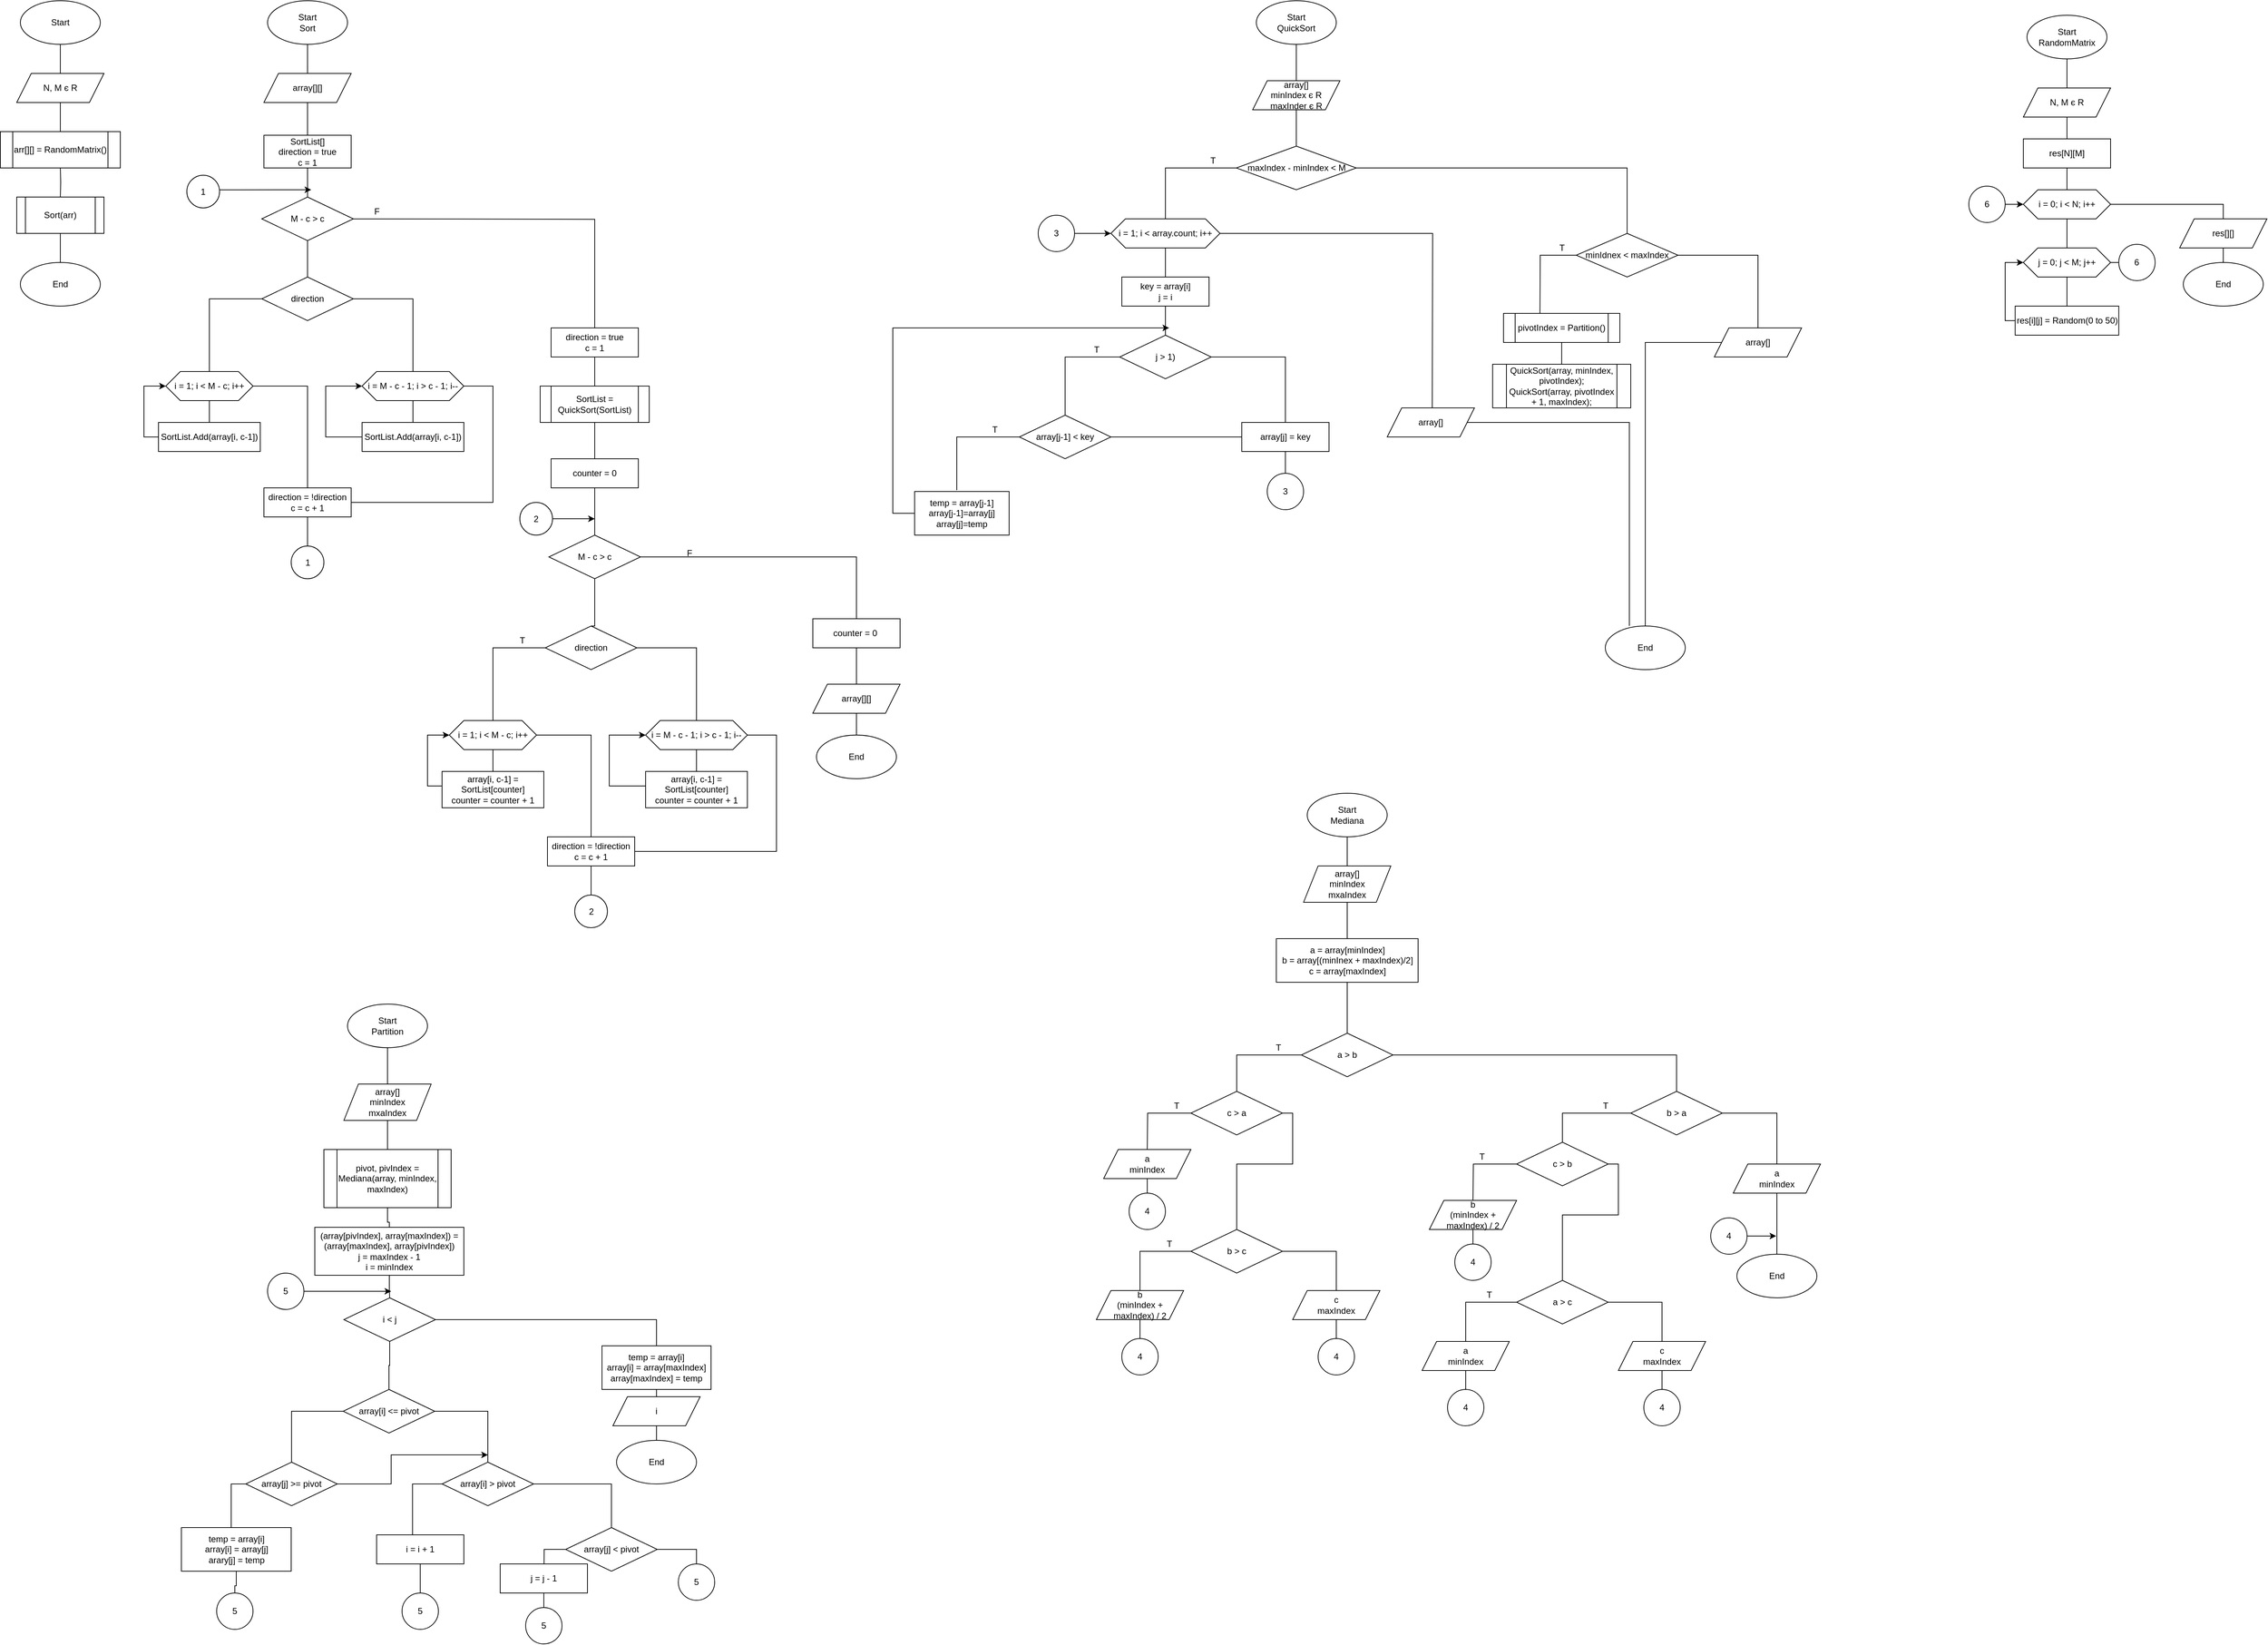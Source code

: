 <mxfile version="20.0.0" type="device"><diagram id="8fDNAO0cJU4W9o450EP1" name="Page-1"><mxGraphModel dx="3453" dy="2083" grid="1" gridSize="10" guides="1" tooltips="1" connect="1" arrows="1" fold="1" page="1" pageScale="1" pageWidth="827" pageHeight="1169" math="0" shadow="0"><root><mxCell id="0"/><mxCell id="1" parent="0"/><mxCell id="X4w6OjcHFwH2eFNnVuZT-3" style="edgeStyle=orthogonalEdgeStyle;rounded=0;orthogonalLoop=1;jettySize=auto;html=1;entryX=0.5;entryY=0;entryDx=0;entryDy=0;endArrow=none;endFill=0;" edge="1" parent="1" source="X4w6OjcHFwH2eFNnVuZT-1" target="X4w6OjcHFwH2eFNnVuZT-2"><mxGeometry relative="1" as="geometry"/></mxCell><mxCell id="X4w6OjcHFwH2eFNnVuZT-1" value="Start" style="ellipse;whiteSpace=wrap;html=1;" vertex="1" parent="1"><mxGeometry x="140" y="40" width="110" height="60" as="geometry"/></mxCell><mxCell id="X4w6OjcHFwH2eFNnVuZT-5" style="edgeStyle=orthogonalEdgeStyle;rounded=0;orthogonalLoop=1;jettySize=auto;html=1;entryX=0.5;entryY=0;entryDx=0;entryDy=0;endArrow=none;endFill=0;" edge="1" parent="1" source="X4w6OjcHFwH2eFNnVuZT-2" target="X4w6OjcHFwH2eFNnVuZT-4"><mxGeometry relative="1" as="geometry"/></mxCell><mxCell id="X4w6OjcHFwH2eFNnVuZT-2" value="N, M є R" style="shape=parallelogram;perimeter=parallelogramPerimeter;whiteSpace=wrap;html=1;fixedSize=1;" vertex="1" parent="1"><mxGeometry x="135" y="140.0" width="120" height="40" as="geometry"/></mxCell><mxCell id="X4w6OjcHFwH2eFNnVuZT-4" value="arr[][] = RandomMatrix()" style="shape=process;whiteSpace=wrap;html=1;backgroundOutline=1;" vertex="1" parent="1"><mxGeometry x="112.5" y="220" width="165" height="50" as="geometry"/></mxCell><mxCell id="X4w6OjcHFwH2eFNnVuZT-7" style="edgeStyle=orthogonalEdgeStyle;rounded=0;orthogonalLoop=1;jettySize=auto;html=1;entryX=0.5;entryY=1;entryDx=0;entryDy=0;endArrow=none;endFill=0;" edge="1" parent="1" target="X4w6OjcHFwH2eFNnVuZT-4"><mxGeometry relative="1" as="geometry"><mxPoint x="195" y="310" as="sourcePoint"/></mxGeometry></mxCell><mxCell id="X4w6OjcHFwH2eFNnVuZT-12" style="edgeStyle=orthogonalEdgeStyle;rounded=0;orthogonalLoop=1;jettySize=auto;html=1;entryX=0.5;entryY=0;entryDx=0;entryDy=0;endArrow=none;endFill=0;" edge="1" parent="1" source="X4w6OjcHFwH2eFNnVuZT-10" target="X4w6OjcHFwH2eFNnVuZT-11"><mxGeometry relative="1" as="geometry"/></mxCell><mxCell id="X4w6OjcHFwH2eFNnVuZT-10" value="Sort(arr)" style="shape=process;whiteSpace=wrap;html=1;backgroundOutline=1;" vertex="1" parent="1"><mxGeometry x="135" y="310" width="120" height="50" as="geometry"/></mxCell><mxCell id="X4w6OjcHFwH2eFNnVuZT-11" value="End" style="ellipse;whiteSpace=wrap;html=1;" vertex="1" parent="1"><mxGeometry x="140" y="400" width="110" height="60" as="geometry"/></mxCell><mxCell id="X4w6OjcHFwH2eFNnVuZT-15" style="edgeStyle=orthogonalEdgeStyle;rounded=0;orthogonalLoop=1;jettySize=auto;html=1;endArrow=none;endFill=0;" edge="1" parent="1" source="X4w6OjcHFwH2eFNnVuZT-13" target="X4w6OjcHFwH2eFNnVuZT-14"><mxGeometry relative="1" as="geometry"/></mxCell><mxCell id="X4w6OjcHFwH2eFNnVuZT-13" value="Start&lt;br&gt;Sort" style="ellipse;whiteSpace=wrap;html=1;" vertex="1" parent="1"><mxGeometry x="480" y="40" width="110" height="60" as="geometry"/></mxCell><mxCell id="X4w6OjcHFwH2eFNnVuZT-17" style="edgeStyle=orthogonalEdgeStyle;rounded=0;orthogonalLoop=1;jettySize=auto;html=1;entryX=0.5;entryY=0;entryDx=0;entryDy=0;endArrow=none;endFill=0;" edge="1" parent="1" source="X4w6OjcHFwH2eFNnVuZT-14" target="X4w6OjcHFwH2eFNnVuZT-16"><mxGeometry relative="1" as="geometry"/></mxCell><mxCell id="X4w6OjcHFwH2eFNnVuZT-14" value="array[][]" style="shape=parallelogram;perimeter=parallelogramPerimeter;whiteSpace=wrap;html=1;fixedSize=1;" vertex="1" parent="1"><mxGeometry x="475" y="140.0" width="120" height="40" as="geometry"/></mxCell><mxCell id="X4w6OjcHFwH2eFNnVuZT-19" style="edgeStyle=orthogonalEdgeStyle;rounded=0;orthogonalLoop=1;jettySize=auto;html=1;entryX=0.5;entryY=0;entryDx=0;entryDy=0;endArrow=none;endFill=0;" edge="1" parent="1" source="X4w6OjcHFwH2eFNnVuZT-16"><mxGeometry relative="1" as="geometry"><mxPoint x="535" y="310" as="targetPoint"/></mxGeometry></mxCell><mxCell id="X4w6OjcHFwH2eFNnVuZT-16" value="SortList[]&lt;br&gt;direction = true&lt;br&gt;c = 1" style="rounded=0;whiteSpace=wrap;html=1;" vertex="1" parent="1"><mxGeometry x="475" y="225" width="120" height="45" as="geometry"/></mxCell><mxCell id="X4w6OjcHFwH2eFNnVuZT-46" style="edgeStyle=orthogonalEdgeStyle;rounded=0;orthogonalLoop=1;jettySize=auto;html=1;entryX=0.5;entryY=0;entryDx=0;entryDy=0;endArrow=none;endFill=0;" edge="1" parent="1" target="X4w6OjcHFwH2eFNnVuZT-45"><mxGeometry relative="1" as="geometry"><mxPoint x="597.86" y="340.067" as="sourcePoint"/></mxGeometry></mxCell><mxCell id="X4w6OjcHFwH2eFNnVuZT-41" value="1" style="ellipse;whiteSpace=wrap;html=1;aspect=fixed;" vertex="1" parent="1"><mxGeometry x="369" y="280" width="45" height="45" as="geometry"/></mxCell><mxCell id="X4w6OjcHFwH2eFNnVuZT-50" style="edgeStyle=orthogonalEdgeStyle;rounded=0;orthogonalLoop=1;jettySize=auto;html=1;entryX=0.5;entryY=0;entryDx=0;entryDy=0;endArrow=none;endFill=0;" edge="1" parent="1" source="X4w6OjcHFwH2eFNnVuZT-45" target="X4w6OjcHFwH2eFNnVuZT-49"><mxGeometry relative="1" as="geometry"/></mxCell><mxCell id="X4w6OjcHFwH2eFNnVuZT-45" value="direction = true&lt;br&gt;c = 1" style="rounded=0;whiteSpace=wrap;html=1;" vertex="1" parent="1"><mxGeometry x="870" y="490" width="120" height="40" as="geometry"/></mxCell><mxCell id="X4w6OjcHFwH2eFNnVuZT-91" style="edgeStyle=orthogonalEdgeStyle;rounded=0;orthogonalLoop=1;jettySize=auto;html=1;entryX=0.5;entryY=0;entryDx=0;entryDy=0;endArrow=none;endFill=0;" edge="1" parent="1" source="X4w6OjcHFwH2eFNnVuZT-49" target="X4w6OjcHFwH2eFNnVuZT-90"><mxGeometry relative="1" as="geometry"/></mxCell><mxCell id="X4w6OjcHFwH2eFNnVuZT-49" value="SortList = QuickSort(SortList)" style="shape=process;whiteSpace=wrap;html=1;backgroundOutline=1;" vertex="1" parent="1"><mxGeometry x="855" y="570" width="150" height="50" as="geometry"/></mxCell><mxCell id="X4w6OjcHFwH2eFNnVuZT-52" style="edgeStyle=orthogonalEdgeStyle;rounded=0;orthogonalLoop=1;jettySize=auto;html=1;entryX=0.5;entryY=0;entryDx=0;entryDy=0;endArrow=none;endFill=0;" edge="1" parent="1" source="X4w6OjcHFwH2eFNnVuZT-53" target="X4w6OjcHFwH2eFNnVuZT-56"><mxGeometry relative="1" as="geometry"/></mxCell><mxCell id="X4w6OjcHFwH2eFNnVuZT-53" value="M - c &amp;gt; c" style="rhombus;whiteSpace=wrap;html=1;" vertex="1" parent="1"><mxGeometry x="472" y="310" width="126" height="60" as="geometry"/></mxCell><mxCell id="X4w6OjcHFwH2eFNnVuZT-54" style="edgeStyle=orthogonalEdgeStyle;rounded=0;orthogonalLoop=1;jettySize=auto;html=1;endArrow=none;endFill=0;" edge="1" parent="1" source="X4w6OjcHFwH2eFNnVuZT-56" target="X4w6OjcHFwH2eFNnVuZT-59"><mxGeometry relative="1" as="geometry"/></mxCell><mxCell id="X4w6OjcHFwH2eFNnVuZT-55" style="edgeStyle=orthogonalEdgeStyle;rounded=0;orthogonalLoop=1;jettySize=auto;html=1;entryX=0.5;entryY=0;entryDx=0;entryDy=0;endArrow=none;endFill=0;" edge="1" parent="1" source="X4w6OjcHFwH2eFNnVuZT-56" target="X4w6OjcHFwH2eFNnVuZT-64"><mxGeometry relative="1" as="geometry"/></mxCell><mxCell id="X4w6OjcHFwH2eFNnVuZT-56" value="direction" style="rhombus;whiteSpace=wrap;html=1;" vertex="1" parent="1"><mxGeometry x="472" y="420" width="126" height="60" as="geometry"/></mxCell><mxCell id="X4w6OjcHFwH2eFNnVuZT-57" value="" style="edgeStyle=orthogonalEdgeStyle;rounded=0;orthogonalLoop=1;jettySize=auto;html=1;endArrow=none;endFill=0;" edge="1" parent="1" source="X4w6OjcHFwH2eFNnVuZT-59"><mxGeometry relative="1" as="geometry"><mxPoint x="400" y="640.0" as="targetPoint"/></mxGeometry></mxCell><mxCell id="X4w6OjcHFwH2eFNnVuZT-58" style="edgeStyle=orthogonalEdgeStyle;rounded=0;orthogonalLoop=1;jettySize=auto;html=1;endArrow=none;endFill=0;" edge="1" parent="1" source="X4w6OjcHFwH2eFNnVuZT-59" target="X4w6OjcHFwH2eFNnVuZT-68"><mxGeometry relative="1" as="geometry"/></mxCell><mxCell id="X4w6OjcHFwH2eFNnVuZT-59" value="i = 1; i &amp;lt; M - c; i++" style="shape=hexagon;perimeter=hexagonPerimeter2;whiteSpace=wrap;html=1;fixedSize=1;" vertex="1" parent="1"><mxGeometry x="340" y="550" width="120" height="40" as="geometry"/></mxCell><mxCell id="X4w6OjcHFwH2eFNnVuZT-60" style="edgeStyle=orthogonalEdgeStyle;rounded=0;orthogonalLoop=1;jettySize=auto;html=1;endArrow=classic;endFill=1;entryX=0;entryY=0.5;entryDx=0;entryDy=0;" edge="1" parent="1" source="X4w6OjcHFwH2eFNnVuZT-61" target="X4w6OjcHFwH2eFNnVuZT-59"><mxGeometry relative="1" as="geometry"><mxPoint x="330" y="570" as="targetPoint"/><Array as="points"><mxPoint x="310" y="640"/><mxPoint x="310" y="570"/></Array></mxGeometry></mxCell><mxCell id="X4w6OjcHFwH2eFNnVuZT-61" value="SortList.Add(array[i, c-1])" style="rounded=0;whiteSpace=wrap;html=1;" vertex="1" parent="1"><mxGeometry x="330" y="620" width="140" height="40" as="geometry"/></mxCell><mxCell id="X4w6OjcHFwH2eFNnVuZT-62" style="edgeStyle=orthogonalEdgeStyle;rounded=0;orthogonalLoop=1;jettySize=auto;html=1;entryX=0.5;entryY=0;entryDx=0;entryDy=0;endArrow=none;endFill=0;" edge="1" parent="1" source="X4w6OjcHFwH2eFNnVuZT-64" target="X4w6OjcHFwH2eFNnVuZT-66"><mxGeometry relative="1" as="geometry"/></mxCell><mxCell id="X4w6OjcHFwH2eFNnVuZT-63" style="edgeStyle=orthogonalEdgeStyle;rounded=0;orthogonalLoop=1;jettySize=auto;html=1;endArrow=none;endFill=0;entryX=1;entryY=0.75;entryDx=0;entryDy=0;" edge="1" parent="1" source="X4w6OjcHFwH2eFNnVuZT-64" target="X4w6OjcHFwH2eFNnVuZT-68"><mxGeometry relative="1" as="geometry"><mxPoint x="780" y="730" as="targetPoint"/><Array as="points"><mxPoint x="790" y="570"/><mxPoint x="790" y="730"/><mxPoint x="595" y="730"/></Array></mxGeometry></mxCell><mxCell id="X4w6OjcHFwH2eFNnVuZT-64" value="i = M - c - 1; i &amp;gt; c - 1; i--" style="shape=hexagon;perimeter=hexagonPerimeter2;whiteSpace=wrap;html=1;fixedSize=1;" vertex="1" parent="1"><mxGeometry x="610" y="550" width="140" height="40" as="geometry"/></mxCell><mxCell id="X4w6OjcHFwH2eFNnVuZT-65" style="edgeStyle=orthogonalEdgeStyle;rounded=0;orthogonalLoop=1;jettySize=auto;html=1;endArrow=classic;endFill=1;entryX=0;entryY=0.5;entryDx=0;entryDy=0;" edge="1" parent="1" source="X4w6OjcHFwH2eFNnVuZT-66" target="X4w6OjcHFwH2eFNnVuZT-64"><mxGeometry relative="1" as="geometry"><mxPoint x="570" y="570" as="targetPoint"/><Array as="points"><mxPoint x="560" y="640"/><mxPoint x="560" y="570"/></Array></mxGeometry></mxCell><mxCell id="X4w6OjcHFwH2eFNnVuZT-66" value="SortList.Add(array[i, c-1])" style="rounded=0;whiteSpace=wrap;html=1;" vertex="1" parent="1"><mxGeometry x="610" y="620" width="140" height="40" as="geometry"/></mxCell><mxCell id="X4w6OjcHFwH2eFNnVuZT-67" style="edgeStyle=orthogonalEdgeStyle;rounded=0;orthogonalLoop=1;jettySize=auto;html=1;entryX=0.5;entryY=0;entryDx=0;entryDy=0;endArrow=none;endFill=0;" edge="1" parent="1" source="X4w6OjcHFwH2eFNnVuZT-68" target="X4w6OjcHFwH2eFNnVuZT-69"><mxGeometry relative="1" as="geometry"/></mxCell><mxCell id="X4w6OjcHFwH2eFNnVuZT-68" value="direction = !direction&lt;br&gt;c = c + 1" style="rounded=0;whiteSpace=wrap;html=1;" vertex="1" parent="1"><mxGeometry x="475" y="710" width="120" height="40" as="geometry"/></mxCell><mxCell id="X4w6OjcHFwH2eFNnVuZT-69" value="1" style="ellipse;whiteSpace=wrap;html=1;aspect=fixed;" vertex="1" parent="1"><mxGeometry x="512.5" y="790" width="45" height="45" as="geometry"/></mxCell><mxCell id="X4w6OjcHFwH2eFNnVuZT-70" style="edgeStyle=orthogonalEdgeStyle;rounded=0;orthogonalLoop=1;jettySize=auto;html=1;endArrow=classic;endFill=1;" edge="1" parent="1"><mxGeometry relative="1" as="geometry"><mxPoint x="540" y="300" as="targetPoint"/><mxPoint x="413.868" y="300.067" as="sourcePoint"/><Array as="points"><mxPoint x="440" y="300"/><mxPoint x="440" y="300"/></Array></mxGeometry></mxCell><mxCell id="X4w6OjcHFwH2eFNnVuZT-71" style="edgeStyle=orthogonalEdgeStyle;rounded=0;orthogonalLoop=1;jettySize=auto;html=1;entryX=0.5;entryY=0;entryDx=0;entryDy=0;endArrow=none;endFill=0;" edge="1" parent="1" source="X4w6OjcHFwH2eFNnVuZT-72" target="X4w6OjcHFwH2eFNnVuZT-75"><mxGeometry relative="1" as="geometry"><Array as="points"><mxPoint x="930" y="900"/></Array></mxGeometry></mxCell><mxCell id="X4w6OjcHFwH2eFNnVuZT-96" style="edgeStyle=orthogonalEdgeStyle;rounded=0;orthogonalLoop=1;jettySize=auto;html=1;entryX=0.5;entryY=0;entryDx=0;entryDy=0;endArrow=none;endFill=0;" edge="1" parent="1" source="X4w6OjcHFwH2eFNnVuZT-72" target="X4w6OjcHFwH2eFNnVuZT-95"><mxGeometry relative="1" as="geometry"/></mxCell><mxCell id="X4w6OjcHFwH2eFNnVuZT-72" value="M - c &amp;gt; c" style="rhombus;whiteSpace=wrap;html=1;" vertex="1" parent="1"><mxGeometry x="867" y="775" width="126" height="60" as="geometry"/></mxCell><mxCell id="X4w6OjcHFwH2eFNnVuZT-73" style="edgeStyle=orthogonalEdgeStyle;rounded=0;orthogonalLoop=1;jettySize=auto;html=1;endArrow=none;endFill=0;" edge="1" parent="1" source="X4w6OjcHFwH2eFNnVuZT-75" target="X4w6OjcHFwH2eFNnVuZT-78"><mxGeometry relative="1" as="geometry"/></mxCell><mxCell id="X4w6OjcHFwH2eFNnVuZT-74" style="edgeStyle=orthogonalEdgeStyle;rounded=0;orthogonalLoop=1;jettySize=auto;html=1;entryX=0.5;entryY=0;entryDx=0;entryDy=0;endArrow=none;endFill=0;" edge="1" parent="1" source="X4w6OjcHFwH2eFNnVuZT-75" target="X4w6OjcHFwH2eFNnVuZT-83"><mxGeometry relative="1" as="geometry"/></mxCell><mxCell id="X4w6OjcHFwH2eFNnVuZT-75" value="direction" style="rhombus;whiteSpace=wrap;html=1;" vertex="1" parent="1"><mxGeometry x="862" y="900" width="126" height="60" as="geometry"/></mxCell><mxCell id="X4w6OjcHFwH2eFNnVuZT-76" value="" style="edgeStyle=orthogonalEdgeStyle;rounded=0;orthogonalLoop=1;jettySize=auto;html=1;endArrow=none;endFill=0;" edge="1" parent="1" source="X4w6OjcHFwH2eFNnVuZT-78"><mxGeometry relative="1" as="geometry"><mxPoint x="790" y="1120.0" as="targetPoint"/></mxGeometry></mxCell><mxCell id="X4w6OjcHFwH2eFNnVuZT-77" style="edgeStyle=orthogonalEdgeStyle;rounded=0;orthogonalLoop=1;jettySize=auto;html=1;endArrow=none;endFill=0;" edge="1" parent="1" source="X4w6OjcHFwH2eFNnVuZT-78" target="X4w6OjcHFwH2eFNnVuZT-87"><mxGeometry relative="1" as="geometry"/></mxCell><mxCell id="X4w6OjcHFwH2eFNnVuZT-78" value="i = 1; i &amp;lt; M - c; i++" style="shape=hexagon;perimeter=hexagonPerimeter2;whiteSpace=wrap;html=1;fixedSize=1;" vertex="1" parent="1"><mxGeometry x="730" y="1030" width="120" height="40" as="geometry"/></mxCell><mxCell id="X4w6OjcHFwH2eFNnVuZT-79" style="edgeStyle=orthogonalEdgeStyle;rounded=0;orthogonalLoop=1;jettySize=auto;html=1;endArrow=classic;endFill=1;entryX=0;entryY=0.5;entryDx=0;entryDy=0;" edge="1" parent="1" source="X4w6OjcHFwH2eFNnVuZT-80" target="X4w6OjcHFwH2eFNnVuZT-78"><mxGeometry relative="1" as="geometry"><mxPoint x="720" y="1050" as="targetPoint"/><Array as="points"><mxPoint x="700" y="1120"/><mxPoint x="700" y="1050"/></Array></mxGeometry></mxCell><mxCell id="X4w6OjcHFwH2eFNnVuZT-80" value="array[i, c-1] = SortList[counter]&lt;br&gt;counter = counter + 1" style="rounded=0;whiteSpace=wrap;html=1;" vertex="1" parent="1"><mxGeometry x="720" y="1100" width="140" height="50" as="geometry"/></mxCell><mxCell id="X4w6OjcHFwH2eFNnVuZT-81" style="edgeStyle=orthogonalEdgeStyle;rounded=0;orthogonalLoop=1;jettySize=auto;html=1;entryX=0.5;entryY=0;entryDx=0;entryDy=0;endArrow=none;endFill=0;" edge="1" parent="1" source="X4w6OjcHFwH2eFNnVuZT-83" target="X4w6OjcHFwH2eFNnVuZT-85"><mxGeometry relative="1" as="geometry"/></mxCell><mxCell id="X4w6OjcHFwH2eFNnVuZT-82" style="edgeStyle=orthogonalEdgeStyle;rounded=0;orthogonalLoop=1;jettySize=auto;html=1;endArrow=none;endFill=0;entryX=1;entryY=0.75;entryDx=0;entryDy=0;" edge="1" parent="1" source="X4w6OjcHFwH2eFNnVuZT-83" target="X4w6OjcHFwH2eFNnVuZT-87"><mxGeometry relative="1" as="geometry"><mxPoint x="1170" y="1210" as="targetPoint"/><Array as="points"><mxPoint x="1180" y="1050"/><mxPoint x="1180" y="1210"/><mxPoint x="985" y="1210"/></Array></mxGeometry></mxCell><mxCell id="X4w6OjcHFwH2eFNnVuZT-83" value="i = M - c - 1; i &amp;gt; c - 1; i--" style="shape=hexagon;perimeter=hexagonPerimeter2;whiteSpace=wrap;html=1;fixedSize=1;" vertex="1" parent="1"><mxGeometry x="1000" y="1030" width="140" height="40" as="geometry"/></mxCell><mxCell id="X4w6OjcHFwH2eFNnVuZT-84" style="edgeStyle=orthogonalEdgeStyle;rounded=0;orthogonalLoop=1;jettySize=auto;html=1;endArrow=classic;endFill=1;entryX=0;entryY=0.5;entryDx=0;entryDy=0;" edge="1" parent="1" source="X4w6OjcHFwH2eFNnVuZT-85" target="X4w6OjcHFwH2eFNnVuZT-83"><mxGeometry relative="1" as="geometry"><mxPoint x="960" y="1050" as="targetPoint"/><Array as="points"><mxPoint x="950" y="1120"/><mxPoint x="950" y="1050"/></Array></mxGeometry></mxCell><mxCell id="X4w6OjcHFwH2eFNnVuZT-85" value="array[i, c-1] = SortList[counter]&lt;br&gt;counter = counter + 1" style="rounded=0;whiteSpace=wrap;html=1;" vertex="1" parent="1"><mxGeometry x="1000" y="1100" width="140" height="50" as="geometry"/></mxCell><mxCell id="X4w6OjcHFwH2eFNnVuZT-86" style="edgeStyle=orthogonalEdgeStyle;rounded=0;orthogonalLoop=1;jettySize=auto;html=1;entryX=0.5;entryY=0;entryDx=0;entryDy=0;endArrow=none;endFill=0;" edge="1" parent="1" source="X4w6OjcHFwH2eFNnVuZT-87" target="X4w6OjcHFwH2eFNnVuZT-88"><mxGeometry relative="1" as="geometry"/></mxCell><mxCell id="X4w6OjcHFwH2eFNnVuZT-87" value="direction = !direction&lt;br&gt;c = c + 1" style="rounded=0;whiteSpace=wrap;html=1;" vertex="1" parent="1"><mxGeometry x="865" y="1190" width="120" height="40" as="geometry"/></mxCell><mxCell id="X4w6OjcHFwH2eFNnVuZT-88" value="2" style="ellipse;whiteSpace=wrap;html=1;aspect=fixed;" vertex="1" parent="1"><mxGeometry x="902.5" y="1270" width="45" height="45" as="geometry"/></mxCell><mxCell id="X4w6OjcHFwH2eFNnVuZT-92" style="edgeStyle=orthogonalEdgeStyle;rounded=0;orthogonalLoop=1;jettySize=auto;html=1;entryX=0.5;entryY=0;entryDx=0;entryDy=0;endArrow=none;endFill=0;" edge="1" parent="1" source="X4w6OjcHFwH2eFNnVuZT-90" target="X4w6OjcHFwH2eFNnVuZT-72"><mxGeometry relative="1" as="geometry"/></mxCell><mxCell id="X4w6OjcHFwH2eFNnVuZT-90" value="counter = 0" style="rounded=0;whiteSpace=wrap;html=1;" vertex="1" parent="1"><mxGeometry x="870" y="670" width="120" height="40" as="geometry"/></mxCell><mxCell id="X4w6OjcHFwH2eFNnVuZT-94" style="edgeStyle=orthogonalEdgeStyle;rounded=0;orthogonalLoop=1;jettySize=auto;html=1;endArrow=classic;endFill=1;" edge="1" parent="1" source="X4w6OjcHFwH2eFNnVuZT-93"><mxGeometry relative="1" as="geometry"><mxPoint x="930" y="752.5" as="targetPoint"/></mxGeometry></mxCell><mxCell id="X4w6OjcHFwH2eFNnVuZT-93" value="2" style="ellipse;whiteSpace=wrap;html=1;aspect=fixed;" vertex="1" parent="1"><mxGeometry x="827" y="730" width="45" height="45" as="geometry"/></mxCell><mxCell id="X4w6OjcHFwH2eFNnVuZT-99" style="edgeStyle=orthogonalEdgeStyle;rounded=0;orthogonalLoop=1;jettySize=auto;html=1;entryX=0.5;entryY=0;entryDx=0;entryDy=0;endArrow=none;endFill=0;" edge="1" parent="1" source="X4w6OjcHFwH2eFNnVuZT-95" target="X4w6OjcHFwH2eFNnVuZT-98"><mxGeometry relative="1" as="geometry"/></mxCell><mxCell id="X4w6OjcHFwH2eFNnVuZT-95" value="counter = 0&amp;nbsp;" style="rounded=0;whiteSpace=wrap;html=1;" vertex="1" parent="1"><mxGeometry x="1230" y="890" width="120" height="40" as="geometry"/></mxCell><mxCell id="X4w6OjcHFwH2eFNnVuZT-101" style="edgeStyle=orthogonalEdgeStyle;rounded=0;orthogonalLoop=1;jettySize=auto;html=1;entryX=0.5;entryY=0;entryDx=0;entryDy=0;endArrow=none;endFill=0;" edge="1" parent="1" source="X4w6OjcHFwH2eFNnVuZT-98" target="X4w6OjcHFwH2eFNnVuZT-100"><mxGeometry relative="1" as="geometry"/></mxCell><mxCell id="X4w6OjcHFwH2eFNnVuZT-98" value="array[][]" style="shape=parallelogram;perimeter=parallelogramPerimeter;whiteSpace=wrap;html=1;fixedSize=1;" vertex="1" parent="1"><mxGeometry x="1230" y="980.0" width="120" height="40" as="geometry"/></mxCell><mxCell id="X4w6OjcHFwH2eFNnVuZT-100" value="End" style="ellipse;whiteSpace=wrap;html=1;" vertex="1" parent="1"><mxGeometry x="1235" y="1050" width="110" height="60" as="geometry"/></mxCell><mxCell id="X4w6OjcHFwH2eFNnVuZT-104" style="edgeStyle=orthogonalEdgeStyle;rounded=0;orthogonalLoop=1;jettySize=auto;html=1;entryX=0.5;entryY=0;entryDx=0;entryDy=0;endArrow=none;endFill=0;" edge="1" parent="1" source="X4w6OjcHFwH2eFNnVuZT-102" target="X4w6OjcHFwH2eFNnVuZT-103"><mxGeometry relative="1" as="geometry"/></mxCell><mxCell id="X4w6OjcHFwH2eFNnVuZT-102" value="Start&lt;br&gt;QuickSort" style="ellipse;whiteSpace=wrap;html=1;" vertex="1" parent="1"><mxGeometry x="1840" y="40" width="110" height="60" as="geometry"/></mxCell><mxCell id="X4w6OjcHFwH2eFNnVuZT-106" style="edgeStyle=orthogonalEdgeStyle;rounded=0;orthogonalLoop=1;jettySize=auto;html=1;entryX=0.5;entryY=0;entryDx=0;entryDy=0;endArrow=none;endFill=0;" edge="1" parent="1" source="X4w6OjcHFwH2eFNnVuZT-103"><mxGeometry relative="1" as="geometry"><mxPoint x="1895" y="240" as="targetPoint"/></mxGeometry></mxCell><mxCell id="X4w6OjcHFwH2eFNnVuZT-103" value="array[]&lt;br&gt;minIndex є R&lt;br&gt;maxInder є R" style="shape=parallelogram;perimeter=parallelogramPerimeter;whiteSpace=wrap;html=1;fixedSize=1;" vertex="1" parent="1"><mxGeometry x="1835" y="150.0" width="120" height="40" as="geometry"/></mxCell><mxCell id="X4w6OjcHFwH2eFNnVuZT-110" style="edgeStyle=orthogonalEdgeStyle;rounded=0;orthogonalLoop=1;jettySize=auto;html=1;endArrow=none;endFill=0;" edge="1" parent="1" source="X4w6OjcHFwH2eFNnVuZT-108" target="X4w6OjcHFwH2eFNnVuZT-109"><mxGeometry relative="1" as="geometry"/></mxCell><mxCell id="X4w6OjcHFwH2eFNnVuZT-130" style="edgeStyle=orthogonalEdgeStyle;rounded=0;orthogonalLoop=1;jettySize=auto;html=1;entryX=0.5;entryY=0;entryDx=0;entryDy=0;endArrow=none;endFill=0;" edge="1" parent="1" source="X4w6OjcHFwH2eFNnVuZT-108" target="X4w6OjcHFwH2eFNnVuZT-129"><mxGeometry relative="1" as="geometry"/></mxCell><mxCell id="X4w6OjcHFwH2eFNnVuZT-108" value="maxIndex - minIndex &amp;lt; M" style="rhombus;whiteSpace=wrap;html=1;" vertex="1" parent="1"><mxGeometry x="1812.5" y="240" width="165" height="60" as="geometry"/></mxCell><mxCell id="X4w6OjcHFwH2eFNnVuZT-112" style="edgeStyle=orthogonalEdgeStyle;rounded=0;orthogonalLoop=1;jettySize=auto;html=1;entryX=0.5;entryY=0;entryDx=0;entryDy=0;endArrow=none;endFill=0;" edge="1" parent="1" source="X4w6OjcHFwH2eFNnVuZT-109" target="X4w6OjcHFwH2eFNnVuZT-111"><mxGeometry relative="1" as="geometry"/></mxCell><mxCell id="X4w6OjcHFwH2eFNnVuZT-123" style="edgeStyle=orthogonalEdgeStyle;rounded=0;orthogonalLoop=1;jettySize=auto;html=1;endArrow=none;endFill=0;" edge="1" parent="1" source="X4w6OjcHFwH2eFNnVuZT-109"><mxGeometry relative="1" as="geometry"><mxPoint x="2082" y="600" as="targetPoint"/></mxGeometry></mxCell><mxCell id="X4w6OjcHFwH2eFNnVuZT-109" value="i = 1; i &amp;lt; array.count; i++" style="shape=hexagon;perimeter=hexagonPerimeter2;whiteSpace=wrap;html=1;fixedSize=1;" vertex="1" parent="1"><mxGeometry x="1640" y="340" width="150" height="40" as="geometry"/></mxCell><mxCell id="X4w6OjcHFwH2eFNnVuZT-114" style="edgeStyle=orthogonalEdgeStyle;rounded=0;orthogonalLoop=1;jettySize=auto;html=1;entryX=0.5;entryY=0;entryDx=0;entryDy=0;endArrow=none;endFill=0;" edge="1" parent="1" source="X4w6OjcHFwH2eFNnVuZT-111" target="X4w6OjcHFwH2eFNnVuZT-113"><mxGeometry relative="1" as="geometry"/></mxCell><mxCell id="X4w6OjcHFwH2eFNnVuZT-111" value="key = array[i]&lt;br&gt;j = i" style="rounded=0;whiteSpace=wrap;html=1;" vertex="1" parent="1"><mxGeometry x="1655" y="420" width="120" height="40" as="geometry"/></mxCell><mxCell id="X4w6OjcHFwH2eFNnVuZT-116" style="edgeStyle=orthogonalEdgeStyle;rounded=0;orthogonalLoop=1;jettySize=auto;html=1;entryX=0.5;entryY=0;entryDx=0;entryDy=0;endArrow=none;endFill=0;" edge="1" parent="1" source="X4w6OjcHFwH2eFNnVuZT-113" target="X4w6OjcHFwH2eFNnVuZT-115"><mxGeometry relative="1" as="geometry"/></mxCell><mxCell id="X4w6OjcHFwH2eFNnVuZT-122" style="edgeStyle=orthogonalEdgeStyle;rounded=0;orthogonalLoop=1;jettySize=auto;html=1;entryX=0.5;entryY=0;entryDx=0;entryDy=0;endArrow=none;endFill=0;" edge="1" parent="1" source="X4w6OjcHFwH2eFNnVuZT-113" target="X4w6OjcHFwH2eFNnVuZT-120"><mxGeometry relative="1" as="geometry"/></mxCell><mxCell id="X4w6OjcHFwH2eFNnVuZT-113" value="j &amp;gt; 1)" style="rhombus;whiteSpace=wrap;html=1;" vertex="1" parent="1"><mxGeometry x="1652" y="500" width="126" height="60" as="geometry"/></mxCell><mxCell id="X4w6OjcHFwH2eFNnVuZT-118" style="edgeStyle=orthogonalEdgeStyle;rounded=0;orthogonalLoop=1;jettySize=auto;html=1;entryX=0.446;entryY=-0.029;entryDx=0;entryDy=0;entryPerimeter=0;endArrow=none;endFill=0;" edge="1" parent="1" source="X4w6OjcHFwH2eFNnVuZT-115" target="X4w6OjcHFwH2eFNnVuZT-117"><mxGeometry relative="1" as="geometry"/></mxCell><mxCell id="X4w6OjcHFwH2eFNnVuZT-121" style="edgeStyle=orthogonalEdgeStyle;rounded=0;orthogonalLoop=1;jettySize=auto;html=1;endArrow=none;endFill=0;" edge="1" parent="1" source="X4w6OjcHFwH2eFNnVuZT-115" target="X4w6OjcHFwH2eFNnVuZT-120"><mxGeometry relative="1" as="geometry"/></mxCell><mxCell id="X4w6OjcHFwH2eFNnVuZT-115" value="array[j-1] &amp;lt; key" style="rhombus;whiteSpace=wrap;html=1;" vertex="1" parent="1"><mxGeometry x="1514" y="610" width="126" height="60" as="geometry"/></mxCell><mxCell id="X4w6OjcHFwH2eFNnVuZT-119" style="edgeStyle=orthogonalEdgeStyle;rounded=0;orthogonalLoop=1;jettySize=auto;html=1;endArrow=classic;endFill=1;" edge="1" parent="1" source="X4w6OjcHFwH2eFNnVuZT-117"><mxGeometry relative="1" as="geometry"><mxPoint x="1720" y="490" as="targetPoint"/><Array as="points"><mxPoint x="1340" y="745"/><mxPoint x="1340" y="490"/></Array></mxGeometry></mxCell><mxCell id="X4w6OjcHFwH2eFNnVuZT-117" value="temp = array[j-1]&lt;br&gt;array[j-1]=array[j]&lt;br&gt;array[j]=temp" style="rounded=0;whiteSpace=wrap;html=1;" vertex="1" parent="1"><mxGeometry x="1370" y="715" width="130" height="60" as="geometry"/></mxCell><mxCell id="X4w6OjcHFwH2eFNnVuZT-125" style="edgeStyle=orthogonalEdgeStyle;rounded=0;orthogonalLoop=1;jettySize=auto;html=1;entryX=0.5;entryY=0;entryDx=0;entryDy=0;endArrow=none;endFill=0;" edge="1" parent="1" source="X4w6OjcHFwH2eFNnVuZT-120" target="X4w6OjcHFwH2eFNnVuZT-124"><mxGeometry relative="1" as="geometry"/></mxCell><mxCell id="X4w6OjcHFwH2eFNnVuZT-120" value="array[j] = key" style="rounded=0;whiteSpace=wrap;html=1;" vertex="1" parent="1"><mxGeometry x="1820" y="620" width="120" height="40" as="geometry"/></mxCell><mxCell id="X4w6OjcHFwH2eFNnVuZT-124" value="3" style="ellipse;whiteSpace=wrap;html=1;aspect=fixed;" vertex="1" parent="1"><mxGeometry x="1855" y="690" width="50" height="50" as="geometry"/></mxCell><mxCell id="X4w6OjcHFwH2eFNnVuZT-127" style="edgeStyle=orthogonalEdgeStyle;rounded=0;orthogonalLoop=1;jettySize=auto;html=1;entryX=0;entryY=0.5;entryDx=0;entryDy=0;endArrow=classic;endFill=1;" edge="1" parent="1" source="X4w6OjcHFwH2eFNnVuZT-126" target="X4w6OjcHFwH2eFNnVuZT-109"><mxGeometry relative="1" as="geometry"/></mxCell><mxCell id="X4w6OjcHFwH2eFNnVuZT-126" value="3" style="ellipse;whiteSpace=wrap;html=1;aspect=fixed;" vertex="1" parent="1"><mxGeometry x="1540" y="335" width="50" height="50" as="geometry"/></mxCell><mxCell id="X4w6OjcHFwH2eFNnVuZT-139" style="edgeStyle=orthogonalEdgeStyle;rounded=0;orthogonalLoop=1;jettySize=auto;html=1;entryX=0.301;entryY=-0.005;entryDx=0;entryDy=0;entryPerimeter=0;endArrow=none;endFill=0;" edge="1" parent="1" source="X4w6OjcHFwH2eFNnVuZT-128" target="X4w6OjcHFwH2eFNnVuZT-138"><mxGeometry relative="1" as="geometry"/></mxCell><mxCell id="X4w6OjcHFwH2eFNnVuZT-128" value="array[]" style="shape=parallelogram;perimeter=parallelogramPerimeter;whiteSpace=wrap;html=1;fixedSize=1;" vertex="1" parent="1"><mxGeometry x="2020" y="600.0" width="120" height="40" as="geometry"/></mxCell><mxCell id="X4w6OjcHFwH2eFNnVuZT-131" style="edgeStyle=orthogonalEdgeStyle;rounded=0;orthogonalLoop=1;jettySize=auto;html=1;endArrow=none;endFill=0;" edge="1" parent="1" source="X4w6OjcHFwH2eFNnVuZT-129"><mxGeometry relative="1" as="geometry"><mxPoint x="2230" y="490" as="targetPoint"/></mxGeometry></mxCell><mxCell id="X4w6OjcHFwH2eFNnVuZT-137" style="edgeStyle=orthogonalEdgeStyle;rounded=0;orthogonalLoop=1;jettySize=auto;html=1;entryX=0.5;entryY=0;entryDx=0;entryDy=0;endArrow=none;endFill=0;" edge="1" parent="1" source="X4w6OjcHFwH2eFNnVuZT-129" target="X4w6OjcHFwH2eFNnVuZT-136"><mxGeometry relative="1" as="geometry"/></mxCell><mxCell id="X4w6OjcHFwH2eFNnVuZT-129" value="minIdnex &amp;lt; maxIndex" style="rhombus;whiteSpace=wrap;html=1;" vertex="1" parent="1"><mxGeometry x="2280" y="360" width="140" height="60" as="geometry"/></mxCell><mxCell id="X4w6OjcHFwH2eFNnVuZT-135" style="edgeStyle=orthogonalEdgeStyle;rounded=0;orthogonalLoop=1;jettySize=auto;html=1;endArrow=none;endFill=0;" edge="1" parent="1" source="X4w6OjcHFwH2eFNnVuZT-133" target="X4w6OjcHFwH2eFNnVuZT-134"><mxGeometry relative="1" as="geometry"/></mxCell><mxCell id="X4w6OjcHFwH2eFNnVuZT-133" value="pivotIndex = Partition()" style="shape=process;whiteSpace=wrap;html=1;backgroundOutline=1;" vertex="1" parent="1"><mxGeometry x="2180" y="470" width="160" height="40" as="geometry"/></mxCell><mxCell id="X4w6OjcHFwH2eFNnVuZT-134" value="&lt;div&gt;QuickSort(array, minIndex, pivotIndex);&lt;/div&gt;&lt;div&gt;&lt;span style=&quot;background-color: initial;&quot;&gt;QuickSort(array, pivotIndex + 1, maxIndex);&lt;/span&gt;&lt;/div&gt;" style="shape=process;whiteSpace=wrap;html=1;backgroundOutline=1;" vertex="1" parent="1"><mxGeometry x="2165" y="540" width="190" height="60" as="geometry"/></mxCell><mxCell id="X4w6OjcHFwH2eFNnVuZT-140" style="edgeStyle=orthogonalEdgeStyle;rounded=0;orthogonalLoop=1;jettySize=auto;html=1;endArrow=none;endFill=0;" edge="1" parent="1" source="X4w6OjcHFwH2eFNnVuZT-136" target="X4w6OjcHFwH2eFNnVuZT-138"><mxGeometry relative="1" as="geometry"/></mxCell><mxCell id="X4w6OjcHFwH2eFNnVuZT-136" value="array[]" style="shape=parallelogram;perimeter=parallelogramPerimeter;whiteSpace=wrap;html=1;fixedSize=1;" vertex="1" parent="1"><mxGeometry x="2470" y="490.0" width="120" height="40" as="geometry"/></mxCell><mxCell id="X4w6OjcHFwH2eFNnVuZT-138" value="End" style="ellipse;whiteSpace=wrap;html=1;" vertex="1" parent="1"><mxGeometry x="2320" y="900" width="110" height="60" as="geometry"/></mxCell><mxCell id="X4w6OjcHFwH2eFNnVuZT-143" style="edgeStyle=orthogonalEdgeStyle;rounded=0;orthogonalLoop=1;jettySize=auto;html=1;entryX=0.58;entryY=0.05;entryDx=0;entryDy=0;entryPerimeter=0;endArrow=none;endFill=0;" edge="1" parent="1" source="X4w6OjcHFwH2eFNnVuZT-141" target="X4w6OjcHFwH2eFNnVuZT-142"><mxGeometry relative="1" as="geometry"><Array as="points"><mxPoint x="1965" y="1232"/></Array></mxGeometry></mxCell><mxCell id="X4w6OjcHFwH2eFNnVuZT-141" value="Start&lt;br&gt;Mediana" style="ellipse;whiteSpace=wrap;html=1;" vertex="1" parent="1"><mxGeometry x="1910" y="1130" width="110" height="60" as="geometry"/></mxCell><mxCell id="X4w6OjcHFwH2eFNnVuZT-145" style="edgeStyle=orthogonalEdgeStyle;rounded=0;orthogonalLoop=1;jettySize=auto;html=1;entryX=0.5;entryY=0;entryDx=0;entryDy=0;endArrow=none;endFill=0;" edge="1" parent="1" source="X4w6OjcHFwH2eFNnVuZT-142" target="X4w6OjcHFwH2eFNnVuZT-144"><mxGeometry relative="1" as="geometry"/></mxCell><mxCell id="X4w6OjcHFwH2eFNnVuZT-142" value="array[]&lt;br&gt;minIndex&lt;br&gt;mxaIndex" style="shape=parallelogram;perimeter=parallelogramPerimeter;whiteSpace=wrap;html=1;fixedSize=1;" vertex="1" parent="1"><mxGeometry x="1905" y="1230" width="120" height="50" as="geometry"/></mxCell><mxCell id="X4w6OjcHFwH2eFNnVuZT-147" style="edgeStyle=orthogonalEdgeStyle;rounded=0;orthogonalLoop=1;jettySize=auto;html=1;entryX=0.5;entryY=0;entryDx=0;entryDy=0;endArrow=none;endFill=0;" edge="1" parent="1" source="X4w6OjcHFwH2eFNnVuZT-144" target="X4w6OjcHFwH2eFNnVuZT-146"><mxGeometry relative="1" as="geometry"/></mxCell><mxCell id="X4w6OjcHFwH2eFNnVuZT-144" value="a = array[minIndex]&lt;br&gt;b = array[(minInex + maxIndex)/2]&lt;br&gt;c = array[maxIndex]" style="rounded=0;whiteSpace=wrap;html=1;" vertex="1" parent="1"><mxGeometry x="1867.5" y="1330" width="195" height="60" as="geometry"/></mxCell><mxCell id="X4w6OjcHFwH2eFNnVuZT-149" style="edgeStyle=orthogonalEdgeStyle;rounded=0;orthogonalLoop=1;jettySize=auto;html=1;endArrow=none;endFill=0;" edge="1" parent="1" source="X4w6OjcHFwH2eFNnVuZT-146" target="X4w6OjcHFwH2eFNnVuZT-148"><mxGeometry relative="1" as="geometry"/></mxCell><mxCell id="X4w6OjcHFwH2eFNnVuZT-155" style="edgeStyle=orthogonalEdgeStyle;rounded=0;orthogonalLoop=1;jettySize=auto;html=1;entryX=0.5;entryY=0;entryDx=0;entryDy=0;endArrow=none;endFill=0;" edge="1" parent="1" source="X4w6OjcHFwH2eFNnVuZT-146" target="X4w6OjcHFwH2eFNnVuZT-154"><mxGeometry relative="1" as="geometry"/></mxCell><mxCell id="X4w6OjcHFwH2eFNnVuZT-146" value="a &amp;gt; b" style="rhombus;whiteSpace=wrap;html=1;" vertex="1" parent="1"><mxGeometry x="1902" y="1460" width="126" height="60" as="geometry"/></mxCell><mxCell id="X4w6OjcHFwH2eFNnVuZT-151" style="edgeStyle=orthogonalEdgeStyle;rounded=0;orthogonalLoop=1;jettySize=auto;html=1;entryX=0.5;entryY=0;entryDx=0;entryDy=0;endArrow=none;endFill=0;" edge="1" parent="1" source="X4w6OjcHFwH2eFNnVuZT-148" target="X4w6OjcHFwH2eFNnVuZT-150"><mxGeometry relative="1" as="geometry"/></mxCell><mxCell id="X4w6OjcHFwH2eFNnVuZT-190" style="edgeStyle=orthogonalEdgeStyle;rounded=0;orthogonalLoop=1;jettySize=auto;html=1;entryX=0.5;entryY=0;entryDx=0;entryDy=0;endArrow=none;endFill=0;" edge="1" parent="1" source="X4w6OjcHFwH2eFNnVuZT-148" target="X4w6OjcHFwH2eFNnVuZT-177"><mxGeometry relative="1" as="geometry"/></mxCell><mxCell id="X4w6OjcHFwH2eFNnVuZT-148" value="b &amp;gt; a" style="rhombus;whiteSpace=wrap;html=1;" vertex="1" parent="1"><mxGeometry x="2355" y="1540" width="126" height="60" as="geometry"/></mxCell><mxCell id="X4w6OjcHFwH2eFNnVuZT-153" style="edgeStyle=orthogonalEdgeStyle;rounded=0;orthogonalLoop=1;jettySize=auto;html=1;entryX=0.5;entryY=0;entryDx=0;entryDy=0;endArrow=none;endFill=0;" edge="1" parent="1" source="X4w6OjcHFwH2eFNnVuZT-150" target="X4w6OjcHFwH2eFNnVuZT-152"><mxGeometry relative="1" as="geometry"/></mxCell><mxCell id="X4w6OjcHFwH2eFNnVuZT-150" value="a&lt;br&gt;minIndex" style="shape=parallelogram;perimeter=parallelogramPerimeter;whiteSpace=wrap;html=1;fixedSize=1;" vertex="1" parent="1"><mxGeometry x="2496" y="1640.0" width="120" height="40" as="geometry"/></mxCell><mxCell id="X4w6OjcHFwH2eFNnVuZT-152" value="End" style="ellipse;whiteSpace=wrap;html=1;" vertex="1" parent="1"><mxGeometry x="2501" y="1764" width="110" height="60" as="geometry"/></mxCell><mxCell id="X4w6OjcHFwH2eFNnVuZT-157" style="edgeStyle=orthogonalEdgeStyle;rounded=0;orthogonalLoop=1;jettySize=auto;html=1;entryX=0.5;entryY=0;entryDx=0;entryDy=0;endArrow=none;endFill=0;" edge="1" parent="1" source="X4w6OjcHFwH2eFNnVuZT-154" target="X4w6OjcHFwH2eFNnVuZT-156"><mxGeometry relative="1" as="geometry"><Array as="points"><mxPoint x="1890" y="1570"/><mxPoint x="1890" y="1640"/><mxPoint x="1813" y="1640"/></Array></mxGeometry></mxCell><mxCell id="X4w6OjcHFwH2eFNnVuZT-160" style="edgeStyle=orthogonalEdgeStyle;rounded=0;orthogonalLoop=1;jettySize=auto;html=1;endArrow=none;endFill=0;" edge="1" parent="1" source="X4w6OjcHFwH2eFNnVuZT-154"><mxGeometry relative="1" as="geometry"><mxPoint x="1690" y="1620" as="targetPoint"/></mxGeometry></mxCell><mxCell id="X4w6OjcHFwH2eFNnVuZT-154" value="c &amp;gt; a" style="rhombus;whiteSpace=wrap;html=1;" vertex="1" parent="1"><mxGeometry x="1750" y="1540" width="126" height="60" as="geometry"/></mxCell><mxCell id="X4w6OjcHFwH2eFNnVuZT-166" style="edgeStyle=orthogonalEdgeStyle;rounded=0;orthogonalLoop=1;jettySize=auto;html=1;entryX=0.5;entryY=0;entryDx=0;entryDy=0;endArrow=none;endFill=0;" edge="1" parent="1" source="X4w6OjcHFwH2eFNnVuZT-156" target="X4w6OjcHFwH2eFNnVuZT-165"><mxGeometry relative="1" as="geometry"/></mxCell><mxCell id="X4w6OjcHFwH2eFNnVuZT-170" style="edgeStyle=orthogonalEdgeStyle;rounded=0;orthogonalLoop=1;jettySize=auto;html=1;endArrow=none;endFill=0;" edge="1" parent="1" source="X4w6OjcHFwH2eFNnVuZT-156" target="X4w6OjcHFwH2eFNnVuZT-169"><mxGeometry relative="1" as="geometry"/></mxCell><mxCell id="X4w6OjcHFwH2eFNnVuZT-156" value="b &amp;gt; c" style="rhombus;whiteSpace=wrap;html=1;" vertex="1" parent="1"><mxGeometry x="1750" y="1730" width="126" height="60" as="geometry"/></mxCell><mxCell id="X4w6OjcHFwH2eFNnVuZT-164" style="edgeStyle=orthogonalEdgeStyle;rounded=0;orthogonalLoop=1;jettySize=auto;html=1;endArrow=none;endFill=0;" edge="1" parent="1" source="X4w6OjcHFwH2eFNnVuZT-162" target="X4w6OjcHFwH2eFNnVuZT-163"><mxGeometry relative="1" as="geometry"/></mxCell><mxCell id="X4w6OjcHFwH2eFNnVuZT-162" value="a&lt;br&gt;minIndex" style="shape=parallelogram;perimeter=parallelogramPerimeter;whiteSpace=wrap;html=1;fixedSize=1;" vertex="1" parent="1"><mxGeometry x="1630" y="1620.0" width="120" height="40" as="geometry"/></mxCell><mxCell id="X4w6OjcHFwH2eFNnVuZT-163" value="4" style="ellipse;whiteSpace=wrap;html=1;aspect=fixed;" vertex="1" parent="1"><mxGeometry x="1665" y="1680" width="50" height="50" as="geometry"/></mxCell><mxCell id="X4w6OjcHFwH2eFNnVuZT-168" style="edgeStyle=orthogonalEdgeStyle;rounded=0;orthogonalLoop=1;jettySize=auto;html=1;entryX=0.5;entryY=0;entryDx=0;entryDy=0;endArrow=none;endFill=0;" edge="1" parent="1" source="X4w6OjcHFwH2eFNnVuZT-165" target="X4w6OjcHFwH2eFNnVuZT-167"><mxGeometry relative="1" as="geometry"/></mxCell><mxCell id="X4w6OjcHFwH2eFNnVuZT-165" value="b&lt;br&gt;(minIndex + maxIndex) / 2" style="shape=parallelogram;perimeter=parallelogramPerimeter;whiteSpace=wrap;html=1;fixedSize=1;" vertex="1" parent="1"><mxGeometry x="1620" y="1814.0" width="120" height="40" as="geometry"/></mxCell><mxCell id="X4w6OjcHFwH2eFNnVuZT-167" value="4" style="ellipse;whiteSpace=wrap;html=1;aspect=fixed;" vertex="1" parent="1"><mxGeometry x="1655" y="1880" width="50" height="50" as="geometry"/></mxCell><mxCell id="X4w6OjcHFwH2eFNnVuZT-172" style="edgeStyle=orthogonalEdgeStyle;rounded=0;orthogonalLoop=1;jettySize=auto;html=1;entryX=0.5;entryY=0;entryDx=0;entryDy=0;endArrow=none;endFill=0;" edge="1" parent="1" source="X4w6OjcHFwH2eFNnVuZT-169" target="X4w6OjcHFwH2eFNnVuZT-171"><mxGeometry relative="1" as="geometry"/></mxCell><mxCell id="X4w6OjcHFwH2eFNnVuZT-169" value="c&lt;br&gt;maxIndex" style="shape=parallelogram;perimeter=parallelogramPerimeter;whiteSpace=wrap;html=1;fixedSize=1;" vertex="1" parent="1"><mxGeometry x="1890" y="1814.0" width="120" height="40" as="geometry"/></mxCell><mxCell id="X4w6OjcHFwH2eFNnVuZT-171" value="4" style="ellipse;whiteSpace=wrap;html=1;aspect=fixed;" vertex="1" parent="1"><mxGeometry x="1925" y="1880" width="50" height="50" as="geometry"/></mxCell><mxCell id="X4w6OjcHFwH2eFNnVuZT-174" style="edgeStyle=orthogonalEdgeStyle;rounded=0;orthogonalLoop=1;jettySize=auto;html=1;endArrow=classic;endFill=1;" edge="1" parent="1" source="X4w6OjcHFwH2eFNnVuZT-173"><mxGeometry relative="1" as="geometry"><mxPoint x="2555" y="1739" as="targetPoint"/></mxGeometry></mxCell><mxCell id="X4w6OjcHFwH2eFNnVuZT-173" value="4" style="ellipse;whiteSpace=wrap;html=1;aspect=fixed;" vertex="1" parent="1"><mxGeometry x="2465" y="1714" width="50" height="50" as="geometry"/></mxCell><mxCell id="X4w6OjcHFwH2eFNnVuZT-175" style="edgeStyle=orthogonalEdgeStyle;rounded=0;orthogonalLoop=1;jettySize=auto;html=1;entryX=0.5;entryY=0;entryDx=0;entryDy=0;endArrow=none;endFill=0;" edge="1" parent="1" source="X4w6OjcHFwH2eFNnVuZT-177" target="X4w6OjcHFwH2eFNnVuZT-180"><mxGeometry relative="1" as="geometry"><Array as="points"><mxPoint x="2338" y="1640"/><mxPoint x="2338" y="1710"/><mxPoint x="2261" y="1710"/></Array></mxGeometry></mxCell><mxCell id="X4w6OjcHFwH2eFNnVuZT-176" style="edgeStyle=orthogonalEdgeStyle;rounded=0;orthogonalLoop=1;jettySize=auto;html=1;endArrow=none;endFill=0;" edge="1" parent="1" source="X4w6OjcHFwH2eFNnVuZT-177"><mxGeometry relative="1" as="geometry"><mxPoint x="2138" y="1690" as="targetPoint"/></mxGeometry></mxCell><mxCell id="X4w6OjcHFwH2eFNnVuZT-177" value="c &amp;gt; b" style="rhombus;whiteSpace=wrap;html=1;" vertex="1" parent="1"><mxGeometry x="2198" y="1610" width="126" height="60" as="geometry"/></mxCell><mxCell id="X4w6OjcHFwH2eFNnVuZT-178" style="edgeStyle=orthogonalEdgeStyle;rounded=0;orthogonalLoop=1;jettySize=auto;html=1;entryX=0.5;entryY=0;entryDx=0;entryDy=0;endArrow=none;endFill=0;" edge="1" parent="1" source="X4w6OjcHFwH2eFNnVuZT-180" target="X4w6OjcHFwH2eFNnVuZT-185"><mxGeometry relative="1" as="geometry"/></mxCell><mxCell id="X4w6OjcHFwH2eFNnVuZT-179" style="edgeStyle=orthogonalEdgeStyle;rounded=0;orthogonalLoop=1;jettySize=auto;html=1;endArrow=none;endFill=0;" edge="1" parent="1" source="X4w6OjcHFwH2eFNnVuZT-180" target="X4w6OjcHFwH2eFNnVuZT-188"><mxGeometry relative="1" as="geometry"/></mxCell><mxCell id="X4w6OjcHFwH2eFNnVuZT-180" value="a &amp;gt; c" style="rhombus;whiteSpace=wrap;html=1;" vertex="1" parent="1"><mxGeometry x="2198" y="1800" width="126" height="60" as="geometry"/></mxCell><mxCell id="X4w6OjcHFwH2eFNnVuZT-181" style="edgeStyle=orthogonalEdgeStyle;rounded=0;orthogonalLoop=1;jettySize=auto;html=1;endArrow=none;endFill=0;" edge="1" parent="1" source="X4w6OjcHFwH2eFNnVuZT-182" target="X4w6OjcHFwH2eFNnVuZT-183"><mxGeometry relative="1" as="geometry"/></mxCell><mxCell id="X4w6OjcHFwH2eFNnVuZT-182" value="b&lt;br&gt;(minIndex + maxIndex) / 2" style="shape=parallelogram;perimeter=parallelogramPerimeter;whiteSpace=wrap;html=1;fixedSize=1;" vertex="1" parent="1"><mxGeometry x="2078" y="1690" width="120" height="40" as="geometry"/></mxCell><mxCell id="X4w6OjcHFwH2eFNnVuZT-183" value="4" style="ellipse;whiteSpace=wrap;html=1;aspect=fixed;" vertex="1" parent="1"><mxGeometry x="2113" y="1750" width="50" height="50" as="geometry"/></mxCell><mxCell id="X4w6OjcHFwH2eFNnVuZT-184" style="edgeStyle=orthogonalEdgeStyle;rounded=0;orthogonalLoop=1;jettySize=auto;html=1;entryX=0.5;entryY=0;entryDx=0;entryDy=0;endArrow=none;endFill=0;" edge="1" parent="1" source="X4w6OjcHFwH2eFNnVuZT-185" target="X4w6OjcHFwH2eFNnVuZT-186"><mxGeometry relative="1" as="geometry"/></mxCell><mxCell id="X4w6OjcHFwH2eFNnVuZT-185" value="a&lt;br&gt;minIndex" style="shape=parallelogram;perimeter=parallelogramPerimeter;whiteSpace=wrap;html=1;fixedSize=1;" vertex="1" parent="1"><mxGeometry x="2068" y="1884" width="120" height="40" as="geometry"/></mxCell><mxCell id="X4w6OjcHFwH2eFNnVuZT-186" value="4" style="ellipse;whiteSpace=wrap;html=1;aspect=fixed;" vertex="1" parent="1"><mxGeometry x="2103" y="1950" width="50" height="50" as="geometry"/></mxCell><mxCell id="X4w6OjcHFwH2eFNnVuZT-187" style="edgeStyle=orthogonalEdgeStyle;rounded=0;orthogonalLoop=1;jettySize=auto;html=1;entryX=0.5;entryY=0;entryDx=0;entryDy=0;endArrow=none;endFill=0;" edge="1" parent="1" source="X4w6OjcHFwH2eFNnVuZT-188" target="X4w6OjcHFwH2eFNnVuZT-189"><mxGeometry relative="1" as="geometry"/></mxCell><mxCell id="X4w6OjcHFwH2eFNnVuZT-188" value="c&lt;br&gt;maxIndex" style="shape=parallelogram;perimeter=parallelogramPerimeter;whiteSpace=wrap;html=1;fixedSize=1;" vertex="1" parent="1"><mxGeometry x="2338" y="1884" width="120" height="40" as="geometry"/></mxCell><mxCell id="X4w6OjcHFwH2eFNnVuZT-189" value="4" style="ellipse;whiteSpace=wrap;html=1;aspect=fixed;" vertex="1" parent="1"><mxGeometry x="2373" y="1950" width="50" height="50" as="geometry"/></mxCell><mxCell id="X4w6OjcHFwH2eFNnVuZT-193" style="edgeStyle=orthogonalEdgeStyle;rounded=0;orthogonalLoop=1;jettySize=auto;html=1;entryX=0.5;entryY=0;entryDx=0;entryDy=0;endArrow=none;endFill=0;" edge="1" parent="1" source="X4w6OjcHFwH2eFNnVuZT-191" target="X4w6OjcHFwH2eFNnVuZT-192"><mxGeometry relative="1" as="geometry"/></mxCell><mxCell id="X4w6OjcHFwH2eFNnVuZT-191" value="Start&lt;br&gt;Partition" style="ellipse;whiteSpace=wrap;html=1;" vertex="1" parent="1"><mxGeometry x="590" y="1420" width="110" height="60" as="geometry"/></mxCell><mxCell id="X4w6OjcHFwH2eFNnVuZT-195" style="edgeStyle=orthogonalEdgeStyle;rounded=0;orthogonalLoop=1;jettySize=auto;html=1;endArrow=none;endFill=0;" edge="1" parent="1" source="X4w6OjcHFwH2eFNnVuZT-192" target="X4w6OjcHFwH2eFNnVuZT-194"><mxGeometry relative="1" as="geometry"/></mxCell><mxCell id="X4w6OjcHFwH2eFNnVuZT-192" value="array[]&lt;br&gt;minIndex&lt;br&gt;mxaIndex" style="shape=parallelogram;perimeter=parallelogramPerimeter;whiteSpace=wrap;html=1;fixedSize=1;" vertex="1" parent="1"><mxGeometry x="585" y="1530" width="120" height="50" as="geometry"/></mxCell><mxCell id="X4w6OjcHFwH2eFNnVuZT-197" style="edgeStyle=orthogonalEdgeStyle;rounded=0;orthogonalLoop=1;jettySize=auto;html=1;entryX=0.5;entryY=0;entryDx=0;entryDy=0;endArrow=none;endFill=0;" edge="1" parent="1" source="X4w6OjcHFwH2eFNnVuZT-194" target="X4w6OjcHFwH2eFNnVuZT-196"><mxGeometry relative="1" as="geometry"/></mxCell><mxCell id="X4w6OjcHFwH2eFNnVuZT-194" value="pivot, pivIndex = Mediana(array, minIndex, maxIndex)" style="shape=process;whiteSpace=wrap;html=1;backgroundOutline=1;" vertex="1" parent="1"><mxGeometry x="557.5" y="1620" width="175" height="80" as="geometry"/></mxCell><mxCell id="X4w6OjcHFwH2eFNnVuZT-199" style="edgeStyle=orthogonalEdgeStyle;rounded=0;orthogonalLoop=1;jettySize=auto;html=1;entryX=0.5;entryY=0;entryDx=0;entryDy=0;endArrow=none;endFill=0;" edge="1" parent="1" source="X4w6OjcHFwH2eFNnVuZT-196" target="X4w6OjcHFwH2eFNnVuZT-198"><mxGeometry relative="1" as="geometry"/></mxCell><mxCell id="X4w6OjcHFwH2eFNnVuZT-196" value="(array[pivIndex], array[maxIndex]) = (array[maxIndex], array[pivIndex])&lt;br&gt;j = maxIndex - 1&lt;br&gt;i = minIndex" style="rounded=0;whiteSpace=wrap;html=1;" vertex="1" parent="1"><mxGeometry x="545" y="1727" width="205" height="66" as="geometry"/></mxCell><mxCell id="X4w6OjcHFwH2eFNnVuZT-201" style="edgeStyle=orthogonalEdgeStyle;rounded=0;orthogonalLoop=1;jettySize=auto;html=1;entryX=0.5;entryY=0;entryDx=0;entryDy=0;endArrow=none;endFill=0;" edge="1" parent="1" source="X4w6OjcHFwH2eFNnVuZT-198" target="X4w6OjcHFwH2eFNnVuZT-200"><mxGeometry relative="1" as="geometry"/></mxCell><mxCell id="X4w6OjcHFwH2eFNnVuZT-227" style="edgeStyle=orthogonalEdgeStyle;rounded=0;orthogonalLoop=1;jettySize=auto;html=1;entryX=0.5;entryY=0;entryDx=0;entryDy=0;endArrow=none;endFill=0;" edge="1" parent="1" source="X4w6OjcHFwH2eFNnVuZT-198" target="X4w6OjcHFwH2eFNnVuZT-226"><mxGeometry relative="1" as="geometry"/></mxCell><mxCell id="X4w6OjcHFwH2eFNnVuZT-198" value="i &amp;lt; j" style="rhombus;whiteSpace=wrap;html=1;" vertex="1" parent="1"><mxGeometry x="585" y="1824" width="126" height="60" as="geometry"/></mxCell><mxCell id="X4w6OjcHFwH2eFNnVuZT-203" style="edgeStyle=orthogonalEdgeStyle;rounded=0;orthogonalLoop=1;jettySize=auto;html=1;entryX=0.5;entryY=0;entryDx=0;entryDy=0;endArrow=none;endFill=0;" edge="1" parent="1" source="X4w6OjcHFwH2eFNnVuZT-200" target="X4w6OjcHFwH2eFNnVuZT-202"><mxGeometry relative="1" as="geometry"/></mxCell><mxCell id="X4w6OjcHFwH2eFNnVuZT-205" style="edgeStyle=orthogonalEdgeStyle;rounded=0;orthogonalLoop=1;jettySize=auto;html=1;endArrow=none;endFill=0;" edge="1" parent="1" source="X4w6OjcHFwH2eFNnVuZT-200" target="X4w6OjcHFwH2eFNnVuZT-204"><mxGeometry relative="1" as="geometry"/></mxCell><mxCell id="X4w6OjcHFwH2eFNnVuZT-200" value="array[i] &amp;lt;= pivot" style="rhombus;whiteSpace=wrap;html=1;" vertex="1" parent="1"><mxGeometry x="584" y="1950" width="126" height="60" as="geometry"/></mxCell><mxCell id="X4w6OjcHFwH2eFNnVuZT-208" style="edgeStyle=orthogonalEdgeStyle;rounded=0;orthogonalLoop=1;jettySize=auto;html=1;endArrow=none;endFill=0;" edge="1" parent="1" source="X4w6OjcHFwH2eFNnVuZT-202"><mxGeometry relative="1" as="geometry"><mxPoint x="430" y="2140" as="targetPoint"/></mxGeometry></mxCell><mxCell id="X4w6OjcHFwH2eFNnVuZT-209" style="edgeStyle=orthogonalEdgeStyle;rounded=0;orthogonalLoop=1;jettySize=auto;html=1;endArrow=classic;endFill=1;" edge="1" parent="1" source="X4w6OjcHFwH2eFNnVuZT-202"><mxGeometry relative="1" as="geometry"><mxPoint x="783" y="2040" as="targetPoint"/><Array as="points"><mxPoint x="650" y="2080"/><mxPoint x="650" y="2040"/><mxPoint x="783" y="2040"/></Array></mxGeometry></mxCell><mxCell id="X4w6OjcHFwH2eFNnVuZT-202" value="array[j] &amp;gt;= pivot" style="rhombus;whiteSpace=wrap;html=1;" vertex="1" parent="1"><mxGeometry x="450" y="2050" width="126" height="60" as="geometry"/></mxCell><mxCell id="X4w6OjcHFwH2eFNnVuZT-207" style="edgeStyle=orthogonalEdgeStyle;rounded=0;orthogonalLoop=1;jettySize=auto;html=1;entryX=0.5;entryY=0;entryDx=0;entryDy=0;endArrow=none;endFill=0;" edge="1" parent="1" source="X4w6OjcHFwH2eFNnVuZT-204" target="X4w6OjcHFwH2eFNnVuZT-206"><mxGeometry relative="1" as="geometry"/></mxCell><mxCell id="X4w6OjcHFwH2eFNnVuZT-215" style="edgeStyle=orthogonalEdgeStyle;rounded=0;orthogonalLoop=1;jettySize=auto;html=1;entryX=0.412;entryY=0.031;entryDx=0;entryDy=0;entryPerimeter=0;endArrow=none;endFill=0;" edge="1" parent="1" source="X4w6OjcHFwH2eFNnVuZT-204" target="X4w6OjcHFwH2eFNnVuZT-214"><mxGeometry relative="1" as="geometry"><Array as="points"><mxPoint x="679" y="2080"/></Array></mxGeometry></mxCell><mxCell id="X4w6OjcHFwH2eFNnVuZT-204" value="array[i] &amp;gt; pivot" style="rhombus;whiteSpace=wrap;html=1;" vertex="1" parent="1"><mxGeometry x="720" y="2050" width="126" height="60" as="geometry"/></mxCell><mxCell id="X4w6OjcHFwH2eFNnVuZT-218" style="edgeStyle=orthogonalEdgeStyle;rounded=0;orthogonalLoop=1;jettySize=auto;html=1;endArrow=none;endFill=0;" edge="1" parent="1" source="X4w6OjcHFwH2eFNnVuZT-206"><mxGeometry relative="1" as="geometry"><mxPoint x="860" y="2220" as="targetPoint"/></mxGeometry></mxCell><mxCell id="X4w6OjcHFwH2eFNnVuZT-223" style="edgeStyle=orthogonalEdgeStyle;rounded=0;orthogonalLoop=1;jettySize=auto;html=1;entryX=0.5;entryY=0;entryDx=0;entryDy=0;endArrow=none;endFill=0;" edge="1" parent="1" source="X4w6OjcHFwH2eFNnVuZT-206" target="X4w6OjcHFwH2eFNnVuZT-222"><mxGeometry relative="1" as="geometry"/></mxCell><mxCell id="X4w6OjcHFwH2eFNnVuZT-206" value="array[j] &amp;lt; pivot" style="rhombus;whiteSpace=wrap;html=1;" vertex="1" parent="1"><mxGeometry x="890" y="2140" width="126" height="60" as="geometry"/></mxCell><mxCell id="X4w6OjcHFwH2eFNnVuZT-213" style="edgeStyle=orthogonalEdgeStyle;rounded=0;orthogonalLoop=1;jettySize=auto;html=1;endArrow=none;endFill=0;" edge="1" parent="1" source="X4w6OjcHFwH2eFNnVuZT-210" target="X4w6OjcHFwH2eFNnVuZT-212"><mxGeometry relative="1" as="geometry"/></mxCell><mxCell id="X4w6OjcHFwH2eFNnVuZT-210" value="temp = array[i]&lt;br&gt;array[i] = array[j]&lt;br&gt;arary[j] = temp" style="rounded=0;whiteSpace=wrap;html=1;" vertex="1" parent="1"><mxGeometry x="361.5" y="2140" width="151" height="60" as="geometry"/></mxCell><mxCell id="X4w6OjcHFwH2eFNnVuZT-212" value="5" style="ellipse;whiteSpace=wrap;html=1;aspect=fixed;" vertex="1" parent="1"><mxGeometry x="410" y="2230" width="50" height="50" as="geometry"/></mxCell><mxCell id="X4w6OjcHFwH2eFNnVuZT-217" style="edgeStyle=orthogonalEdgeStyle;rounded=0;orthogonalLoop=1;jettySize=auto;html=1;entryX=0.5;entryY=0;entryDx=0;entryDy=0;endArrow=none;endFill=0;" edge="1" parent="1" source="X4w6OjcHFwH2eFNnVuZT-214" target="X4w6OjcHFwH2eFNnVuZT-216"><mxGeometry relative="1" as="geometry"/></mxCell><mxCell id="X4w6OjcHFwH2eFNnVuZT-214" value="i = i + 1" style="rounded=0;whiteSpace=wrap;html=1;" vertex="1" parent="1"><mxGeometry x="630" y="2150" width="120" height="40" as="geometry"/></mxCell><mxCell id="X4w6OjcHFwH2eFNnVuZT-216" value="5" style="ellipse;whiteSpace=wrap;html=1;aspect=fixed;" vertex="1" parent="1"><mxGeometry x="665" y="2230" width="50" height="50" as="geometry"/></mxCell><mxCell id="X4w6OjcHFwH2eFNnVuZT-221" style="edgeStyle=orthogonalEdgeStyle;rounded=0;orthogonalLoop=1;jettySize=auto;html=1;entryX=0.5;entryY=0;entryDx=0;entryDy=0;endArrow=none;endFill=0;" edge="1" parent="1" source="X4w6OjcHFwH2eFNnVuZT-219" target="X4w6OjcHFwH2eFNnVuZT-220"><mxGeometry relative="1" as="geometry"/></mxCell><mxCell id="X4w6OjcHFwH2eFNnVuZT-219" value="j = j - 1" style="rounded=0;whiteSpace=wrap;html=1;" vertex="1" parent="1"><mxGeometry x="800" y="2190" width="120" height="40" as="geometry"/></mxCell><mxCell id="X4w6OjcHFwH2eFNnVuZT-220" value="5" style="ellipse;whiteSpace=wrap;html=1;aspect=fixed;" vertex="1" parent="1"><mxGeometry x="835" y="2250" width="50" height="50" as="geometry"/></mxCell><mxCell id="X4w6OjcHFwH2eFNnVuZT-222" value="5" style="ellipse;whiteSpace=wrap;html=1;aspect=fixed;" vertex="1" parent="1"><mxGeometry x="1045" y="2190" width="50" height="50" as="geometry"/></mxCell><mxCell id="X4w6OjcHFwH2eFNnVuZT-225" style="edgeStyle=orthogonalEdgeStyle;rounded=0;orthogonalLoop=1;jettySize=auto;html=1;endArrow=classic;endFill=1;" edge="1" parent="1" source="X4w6OjcHFwH2eFNnVuZT-224"><mxGeometry relative="1" as="geometry"><mxPoint x="650" y="1815" as="targetPoint"/></mxGeometry></mxCell><mxCell id="X4w6OjcHFwH2eFNnVuZT-224" value="5" style="ellipse;whiteSpace=wrap;html=1;aspect=fixed;" vertex="1" parent="1"><mxGeometry x="480" y="1790" width="50" height="50" as="geometry"/></mxCell><mxCell id="X4w6OjcHFwH2eFNnVuZT-229" style="edgeStyle=orthogonalEdgeStyle;rounded=0;orthogonalLoop=1;jettySize=auto;html=1;endArrow=none;endFill=0;" edge="1" parent="1" source="X4w6OjcHFwH2eFNnVuZT-226" target="X4w6OjcHFwH2eFNnVuZT-228"><mxGeometry relative="1" as="geometry"/></mxCell><mxCell id="X4w6OjcHFwH2eFNnVuZT-226" value="temp = array[i]&lt;br&gt;array[i] = array[maxIndex]&lt;br&gt;array[maxIndex] = temp" style="rounded=0;whiteSpace=wrap;html=1;" vertex="1" parent="1"><mxGeometry x="940" y="1890" width="150" height="60" as="geometry"/></mxCell><mxCell id="X4w6OjcHFwH2eFNnVuZT-231" style="edgeStyle=orthogonalEdgeStyle;rounded=0;orthogonalLoop=1;jettySize=auto;html=1;exitX=0.5;exitY=1;exitDx=0;exitDy=0;entryX=0.5;entryY=0;entryDx=0;entryDy=0;endArrow=none;endFill=0;" edge="1" parent="1" source="X4w6OjcHFwH2eFNnVuZT-228" target="X4w6OjcHFwH2eFNnVuZT-230"><mxGeometry relative="1" as="geometry"/></mxCell><mxCell id="X4w6OjcHFwH2eFNnVuZT-228" value="i" style="shape=parallelogram;perimeter=parallelogramPerimeter;whiteSpace=wrap;html=1;fixedSize=1;" vertex="1" parent="1"><mxGeometry x="955" y="1960.0" width="120" height="40" as="geometry"/></mxCell><mxCell id="X4w6OjcHFwH2eFNnVuZT-230" value="End" style="ellipse;whiteSpace=wrap;html=1;" vertex="1" parent="1"><mxGeometry x="960" y="2020" width="110" height="60" as="geometry"/></mxCell><mxCell id="X4w6OjcHFwH2eFNnVuZT-234" style="edgeStyle=orthogonalEdgeStyle;rounded=0;orthogonalLoop=1;jettySize=auto;html=1;entryX=0.5;entryY=0;entryDx=0;entryDy=0;endArrow=none;endFill=0;" edge="1" parent="1" source="X4w6OjcHFwH2eFNnVuZT-232" target="X4w6OjcHFwH2eFNnVuZT-233"><mxGeometry relative="1" as="geometry"/></mxCell><mxCell id="X4w6OjcHFwH2eFNnVuZT-232" value="Start&lt;br&gt;RandomMatrix" style="ellipse;whiteSpace=wrap;html=1;" vertex="1" parent="1"><mxGeometry x="2900" y="60" width="110" height="60" as="geometry"/></mxCell><mxCell id="X4w6OjcHFwH2eFNnVuZT-236" style="edgeStyle=orthogonalEdgeStyle;rounded=0;orthogonalLoop=1;jettySize=auto;html=1;entryX=0.5;entryY=0;entryDx=0;entryDy=0;endArrow=none;endFill=0;" edge="1" parent="1" source="X4w6OjcHFwH2eFNnVuZT-233" target="X4w6OjcHFwH2eFNnVuZT-235"><mxGeometry relative="1" as="geometry"/></mxCell><mxCell id="X4w6OjcHFwH2eFNnVuZT-233" value="N, M є R" style="shape=parallelogram;perimeter=parallelogramPerimeter;whiteSpace=wrap;html=1;fixedSize=1;" vertex="1" parent="1"><mxGeometry x="2895" y="160.0" width="120" height="40" as="geometry"/></mxCell><mxCell id="X4w6OjcHFwH2eFNnVuZT-238" style="edgeStyle=orthogonalEdgeStyle;rounded=0;orthogonalLoop=1;jettySize=auto;html=1;entryX=0.5;entryY=0;entryDx=0;entryDy=0;endArrow=none;endFill=0;" edge="1" parent="1" source="X4w6OjcHFwH2eFNnVuZT-235" target="X4w6OjcHFwH2eFNnVuZT-237"><mxGeometry relative="1" as="geometry"/></mxCell><mxCell id="X4w6OjcHFwH2eFNnVuZT-235" value="res[N][M]" style="rounded=0;whiteSpace=wrap;html=1;" vertex="1" parent="1"><mxGeometry x="2895" y="230" width="120" height="40" as="geometry"/></mxCell><mxCell id="X4w6OjcHFwH2eFNnVuZT-240" style="edgeStyle=orthogonalEdgeStyle;rounded=0;orthogonalLoop=1;jettySize=auto;html=1;entryX=0.5;entryY=0;entryDx=0;entryDy=0;endArrow=none;endFill=0;" edge="1" parent="1" source="X4w6OjcHFwH2eFNnVuZT-237" target="X4w6OjcHFwH2eFNnVuZT-239"><mxGeometry relative="1" as="geometry"/></mxCell><mxCell id="X4w6OjcHFwH2eFNnVuZT-249" style="edgeStyle=orthogonalEdgeStyle;rounded=0;orthogonalLoop=1;jettySize=auto;html=1;entryX=0.5;entryY=0;entryDx=0;entryDy=0;endArrow=none;endFill=0;" edge="1" parent="1" source="X4w6OjcHFwH2eFNnVuZT-237" target="X4w6OjcHFwH2eFNnVuZT-248"><mxGeometry relative="1" as="geometry"/></mxCell><mxCell id="X4w6OjcHFwH2eFNnVuZT-237" value="i = 0; i &amp;lt; N; i++" style="shape=hexagon;perimeter=hexagonPerimeter2;whiteSpace=wrap;html=1;fixedSize=1;" vertex="1" parent="1"><mxGeometry x="2895" y="300" width="120" height="40" as="geometry"/></mxCell><mxCell id="X4w6OjcHFwH2eFNnVuZT-242" style="edgeStyle=orthogonalEdgeStyle;rounded=0;orthogonalLoop=1;jettySize=auto;html=1;entryX=0.5;entryY=0;entryDx=0;entryDy=0;endArrow=none;endFill=0;" edge="1" parent="1" source="X4w6OjcHFwH2eFNnVuZT-239" target="X4w6OjcHFwH2eFNnVuZT-241"><mxGeometry relative="1" as="geometry"/></mxCell><mxCell id="X4w6OjcHFwH2eFNnVuZT-245" style="edgeStyle=orthogonalEdgeStyle;rounded=0;orthogonalLoop=1;jettySize=auto;html=1;entryX=0;entryY=0.5;entryDx=0;entryDy=0;endArrow=none;endFill=0;" edge="1" parent="1" source="X4w6OjcHFwH2eFNnVuZT-239" target="X4w6OjcHFwH2eFNnVuZT-244"><mxGeometry relative="1" as="geometry"/></mxCell><mxCell id="X4w6OjcHFwH2eFNnVuZT-239" value="j = 0; j &amp;lt; M; j++" style="shape=hexagon;perimeter=hexagonPerimeter2;whiteSpace=wrap;html=1;fixedSize=1;" vertex="1" parent="1"><mxGeometry x="2895" y="380" width="120" height="40" as="geometry"/></mxCell><mxCell id="X4w6OjcHFwH2eFNnVuZT-243" style="edgeStyle=orthogonalEdgeStyle;rounded=0;orthogonalLoop=1;jettySize=auto;html=1;endArrow=classic;endFill=1;entryX=0;entryY=0.5;entryDx=0;entryDy=0;" edge="1" parent="1" source="X4w6OjcHFwH2eFNnVuZT-241" target="X4w6OjcHFwH2eFNnVuZT-239"><mxGeometry relative="1" as="geometry"><mxPoint x="2800" y="400" as="targetPoint"/><Array as="points"><mxPoint x="2870" y="480"/><mxPoint x="2870" y="400"/></Array></mxGeometry></mxCell><mxCell id="X4w6OjcHFwH2eFNnVuZT-241" value="res[i][j] = Random(0 to 50)" style="rounded=0;whiteSpace=wrap;html=1;" vertex="1" parent="1"><mxGeometry x="2883.75" y="460" width="142.5" height="40" as="geometry"/></mxCell><mxCell id="X4w6OjcHFwH2eFNnVuZT-244" value="6" style="ellipse;whiteSpace=wrap;html=1;aspect=fixed;" vertex="1" parent="1"><mxGeometry x="3026.25" y="375" width="50" height="50" as="geometry"/></mxCell><mxCell id="X4w6OjcHFwH2eFNnVuZT-247" style="edgeStyle=orthogonalEdgeStyle;rounded=0;orthogonalLoop=1;jettySize=auto;html=1;entryX=0;entryY=0.5;entryDx=0;entryDy=0;endArrow=classic;endFill=1;" edge="1" parent="1" source="X4w6OjcHFwH2eFNnVuZT-246" target="X4w6OjcHFwH2eFNnVuZT-237"><mxGeometry relative="1" as="geometry"/></mxCell><mxCell id="X4w6OjcHFwH2eFNnVuZT-246" value="6" style="ellipse;whiteSpace=wrap;html=1;aspect=fixed;" vertex="1" parent="1"><mxGeometry x="2820" y="295" width="50" height="50" as="geometry"/></mxCell><mxCell id="X4w6OjcHFwH2eFNnVuZT-251" style="edgeStyle=orthogonalEdgeStyle;rounded=0;orthogonalLoop=1;jettySize=auto;html=1;entryX=0.5;entryY=0;entryDx=0;entryDy=0;endArrow=none;endFill=0;" edge="1" parent="1" source="X4w6OjcHFwH2eFNnVuZT-248" target="X4w6OjcHFwH2eFNnVuZT-250"><mxGeometry relative="1" as="geometry"/></mxCell><mxCell id="X4w6OjcHFwH2eFNnVuZT-248" value="res[][]" style="shape=parallelogram;perimeter=parallelogramPerimeter;whiteSpace=wrap;html=1;fixedSize=1;" vertex="1" parent="1"><mxGeometry x="3110" y="340.0" width="120" height="40" as="geometry"/></mxCell><mxCell id="X4w6OjcHFwH2eFNnVuZT-250" value="End" style="ellipse;whiteSpace=wrap;html=1;" vertex="1" parent="1"><mxGeometry x="3115" y="400" width="110" height="60" as="geometry"/></mxCell><mxCell id="X4w6OjcHFwH2eFNnVuZT-252" value="F" style="text;html=1;align=center;verticalAlign=middle;resizable=0;points=[];autosize=1;strokeColor=none;fillColor=none;" vertex="1" parent="1"><mxGeometry x="620" y="320" width="20" height="20" as="geometry"/></mxCell><mxCell id="X4w6OjcHFwH2eFNnVuZT-253" value="F" style="text;html=1;align=center;verticalAlign=middle;resizable=0;points=[];autosize=1;strokeColor=none;fillColor=none;" vertex="1" parent="1"><mxGeometry x="1050" y="790" width="20" height="20" as="geometry"/></mxCell><mxCell id="X4w6OjcHFwH2eFNnVuZT-254" value="T" style="text;html=1;align=center;verticalAlign=middle;resizable=0;points=[];autosize=1;strokeColor=none;fillColor=none;" vertex="1" parent="1"><mxGeometry x="820" y="910" width="20" height="20" as="geometry"/></mxCell><mxCell id="X4w6OjcHFwH2eFNnVuZT-255" value="T" style="text;html=1;align=center;verticalAlign=middle;resizable=0;points=[];autosize=1;strokeColor=none;fillColor=none;" vertex="1" parent="1"><mxGeometry x="1470" y="620" width="20" height="20" as="geometry"/></mxCell><mxCell id="X4w6OjcHFwH2eFNnVuZT-256" value="T" style="text;html=1;align=center;verticalAlign=middle;resizable=0;points=[];autosize=1;strokeColor=none;fillColor=none;" vertex="1" parent="1"><mxGeometry x="1610" y="510" width="20" height="20" as="geometry"/></mxCell><mxCell id="X4w6OjcHFwH2eFNnVuZT-257" value="T" style="text;html=1;align=center;verticalAlign=middle;resizable=0;points=[];autosize=1;strokeColor=none;fillColor=none;" vertex="1" parent="1"><mxGeometry x="1770" y="250" width="20" height="20" as="geometry"/></mxCell><mxCell id="X4w6OjcHFwH2eFNnVuZT-258" value="T" style="text;html=1;align=center;verticalAlign=middle;resizable=0;points=[];autosize=1;strokeColor=none;fillColor=none;" vertex="1" parent="1"><mxGeometry x="2250" y="370" width="20" height="20" as="geometry"/></mxCell><mxCell id="X4w6OjcHFwH2eFNnVuZT-259" value="T" style="text;html=1;align=center;verticalAlign=middle;resizable=0;points=[];autosize=1;strokeColor=none;fillColor=none;" vertex="1" parent="1"><mxGeometry x="1720" y="1550" width="20" height="20" as="geometry"/></mxCell><mxCell id="X4w6OjcHFwH2eFNnVuZT-260" value="T" style="text;html=1;align=center;verticalAlign=middle;resizable=0;points=[];autosize=1;strokeColor=none;fillColor=none;" vertex="1" parent="1"><mxGeometry x="1710" y="1740" width="20" height="20" as="geometry"/></mxCell><mxCell id="X4w6OjcHFwH2eFNnVuZT-261" value="T" style="text;html=1;align=center;verticalAlign=middle;resizable=0;points=[];autosize=1;strokeColor=none;fillColor=none;" vertex="1" parent="1"><mxGeometry x="1860" y="1470" width="20" height="20" as="geometry"/></mxCell><mxCell id="X4w6OjcHFwH2eFNnVuZT-262" value="T" style="text;html=1;align=center;verticalAlign=middle;resizable=0;points=[];autosize=1;strokeColor=none;fillColor=none;" vertex="1" parent="1"><mxGeometry x="2140" y="1620" width="20" height="20" as="geometry"/></mxCell><mxCell id="X4w6OjcHFwH2eFNnVuZT-263" value="T" style="text;html=1;align=center;verticalAlign=middle;resizable=0;points=[];autosize=1;strokeColor=none;fillColor=none;" vertex="1" parent="1"><mxGeometry x="2150" y="1810" width="20" height="20" as="geometry"/></mxCell><mxCell id="X4w6OjcHFwH2eFNnVuZT-264" value="T" style="text;html=1;align=center;verticalAlign=middle;resizable=0;points=[];autosize=1;strokeColor=none;fillColor=none;" vertex="1" parent="1"><mxGeometry x="2310" y="1550" width="20" height="20" as="geometry"/></mxCell></root></mxGraphModel></diagram></mxfile>